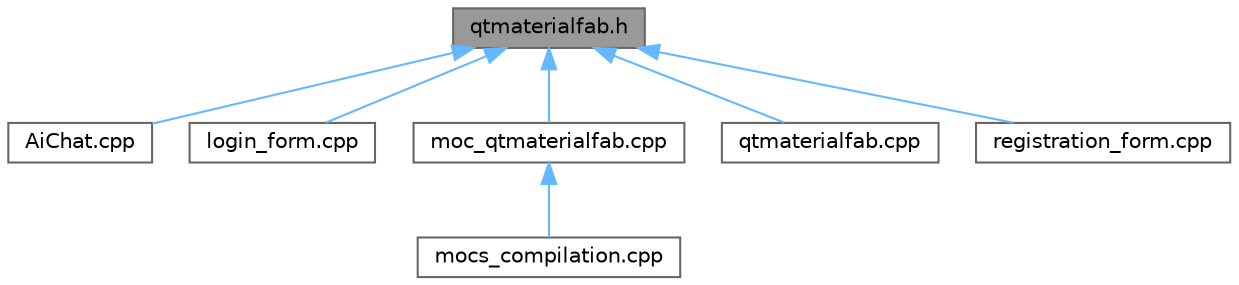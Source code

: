 digraph "qtmaterialfab.h"
{
 // LATEX_PDF_SIZE
  bgcolor="transparent";
  edge [fontname=Helvetica,fontsize=10,labelfontname=Helvetica,labelfontsize=10];
  node [fontname=Helvetica,fontsize=10,shape=box,height=0.2,width=0.4];
  Node1 [id="Node000001",label="qtmaterialfab.h",height=0.2,width=0.4,color="gray40", fillcolor="grey60", style="filled", fontcolor="black",tooltip="定义 QtMaterialFloatingActionButton 类，提供 Material Design 浮动动作按钮"];
  Node1 -> Node2 [id="edge1_Node000001_Node000002",dir="back",color="steelblue1",style="solid",tooltip=" "];
  Node2 [id="Node000002",label="AiChat.cpp",height=0.2,width=0.4,color="grey40", fillcolor="white", style="filled",URL="$_ai_chat_8cpp.html",tooltip="实现 AiChat 类，提供 AI 聊天界面功能"];
  Node1 -> Node3 [id="edge2_Node000001_Node000003",dir="back",color="steelblue1",style="solid",tooltip=" "];
  Node3 [id="Node000003",label="login_form.cpp",height=0.2,width=0.4,color="grey40", fillcolor="white", style="filled",URL="$login__form_8cpp.html",tooltip=" "];
  Node1 -> Node4 [id="edge3_Node000001_Node000004",dir="back",color="steelblue1",style="solid",tooltip=" "];
  Node4 [id="Node000004",label="moc_qtmaterialfab.cpp",height=0.2,width=0.4,color="grey40", fillcolor="white", style="filled",URL="$moc__qtmaterialfab_8cpp.html",tooltip=" "];
  Node4 -> Node5 [id="edge4_Node000004_Node000005",dir="back",color="steelblue1",style="solid",tooltip=" "];
  Node5 [id="Node000005",label="mocs_compilation.cpp",height=0.2,width=0.4,color="grey40", fillcolor="white", style="filled",URL="$ui_2_qt_material_widget_2_qt_material_widget__autogen_2mocs__compilation_8cpp.html",tooltip=" "];
  Node1 -> Node6 [id="edge5_Node000001_Node000006",dir="back",color="steelblue1",style="solid",tooltip=" "];
  Node6 [id="Node000006",label="qtmaterialfab.cpp",height=0.2,width=0.4,color="grey40", fillcolor="white", style="filled",URL="$qtmaterialfab_8cpp.html",tooltip="实现 QtMaterialFloatingActionButton 类，提供 Material Design 浮动动作按钮"];
  Node1 -> Node7 [id="edge6_Node000001_Node000007",dir="back",color="steelblue1",style="solid",tooltip=" "];
  Node7 [id="Node000007",label="registration_form.cpp",height=0.2,width=0.4,color="grey40", fillcolor="white", style="filled",URL="$registration__form_8cpp.html",tooltip=" "];
}
